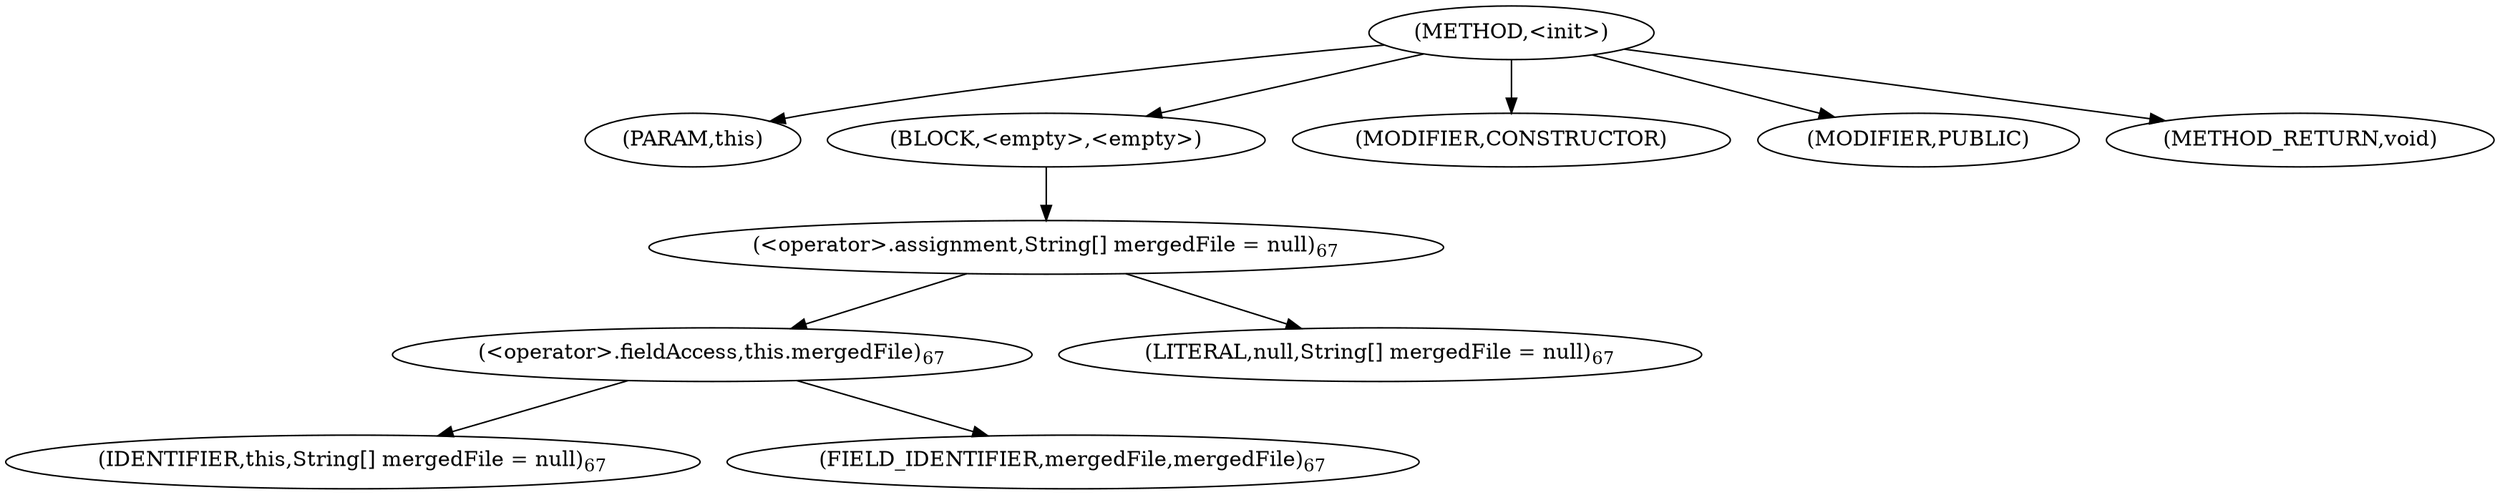 digraph "&lt;init&gt;" {  
"53" [label = <(METHOD,&lt;init&gt;)> ]
"54" [label = <(PARAM,this)> ]
"55" [label = <(BLOCK,&lt;empty&gt;,&lt;empty&gt;)> ]
"56" [label = <(&lt;operator&gt;.assignment,String[] mergedFile = null)<SUB>67</SUB>> ]
"57" [label = <(&lt;operator&gt;.fieldAccess,this.mergedFile)<SUB>67</SUB>> ]
"58" [label = <(IDENTIFIER,this,String[] mergedFile = null)<SUB>67</SUB>> ]
"59" [label = <(FIELD_IDENTIFIER,mergedFile,mergedFile)<SUB>67</SUB>> ]
"60" [label = <(LITERAL,null,String[] mergedFile = null)<SUB>67</SUB>> ]
"61" [label = <(MODIFIER,CONSTRUCTOR)> ]
"62" [label = <(MODIFIER,PUBLIC)> ]
"63" [label = <(METHOD_RETURN,void)> ]
  "53" -> "54" 
  "53" -> "55" 
  "53" -> "61" 
  "53" -> "62" 
  "53" -> "63" 
  "55" -> "56" 
  "56" -> "57" 
  "56" -> "60" 
  "57" -> "58" 
  "57" -> "59" 
}
